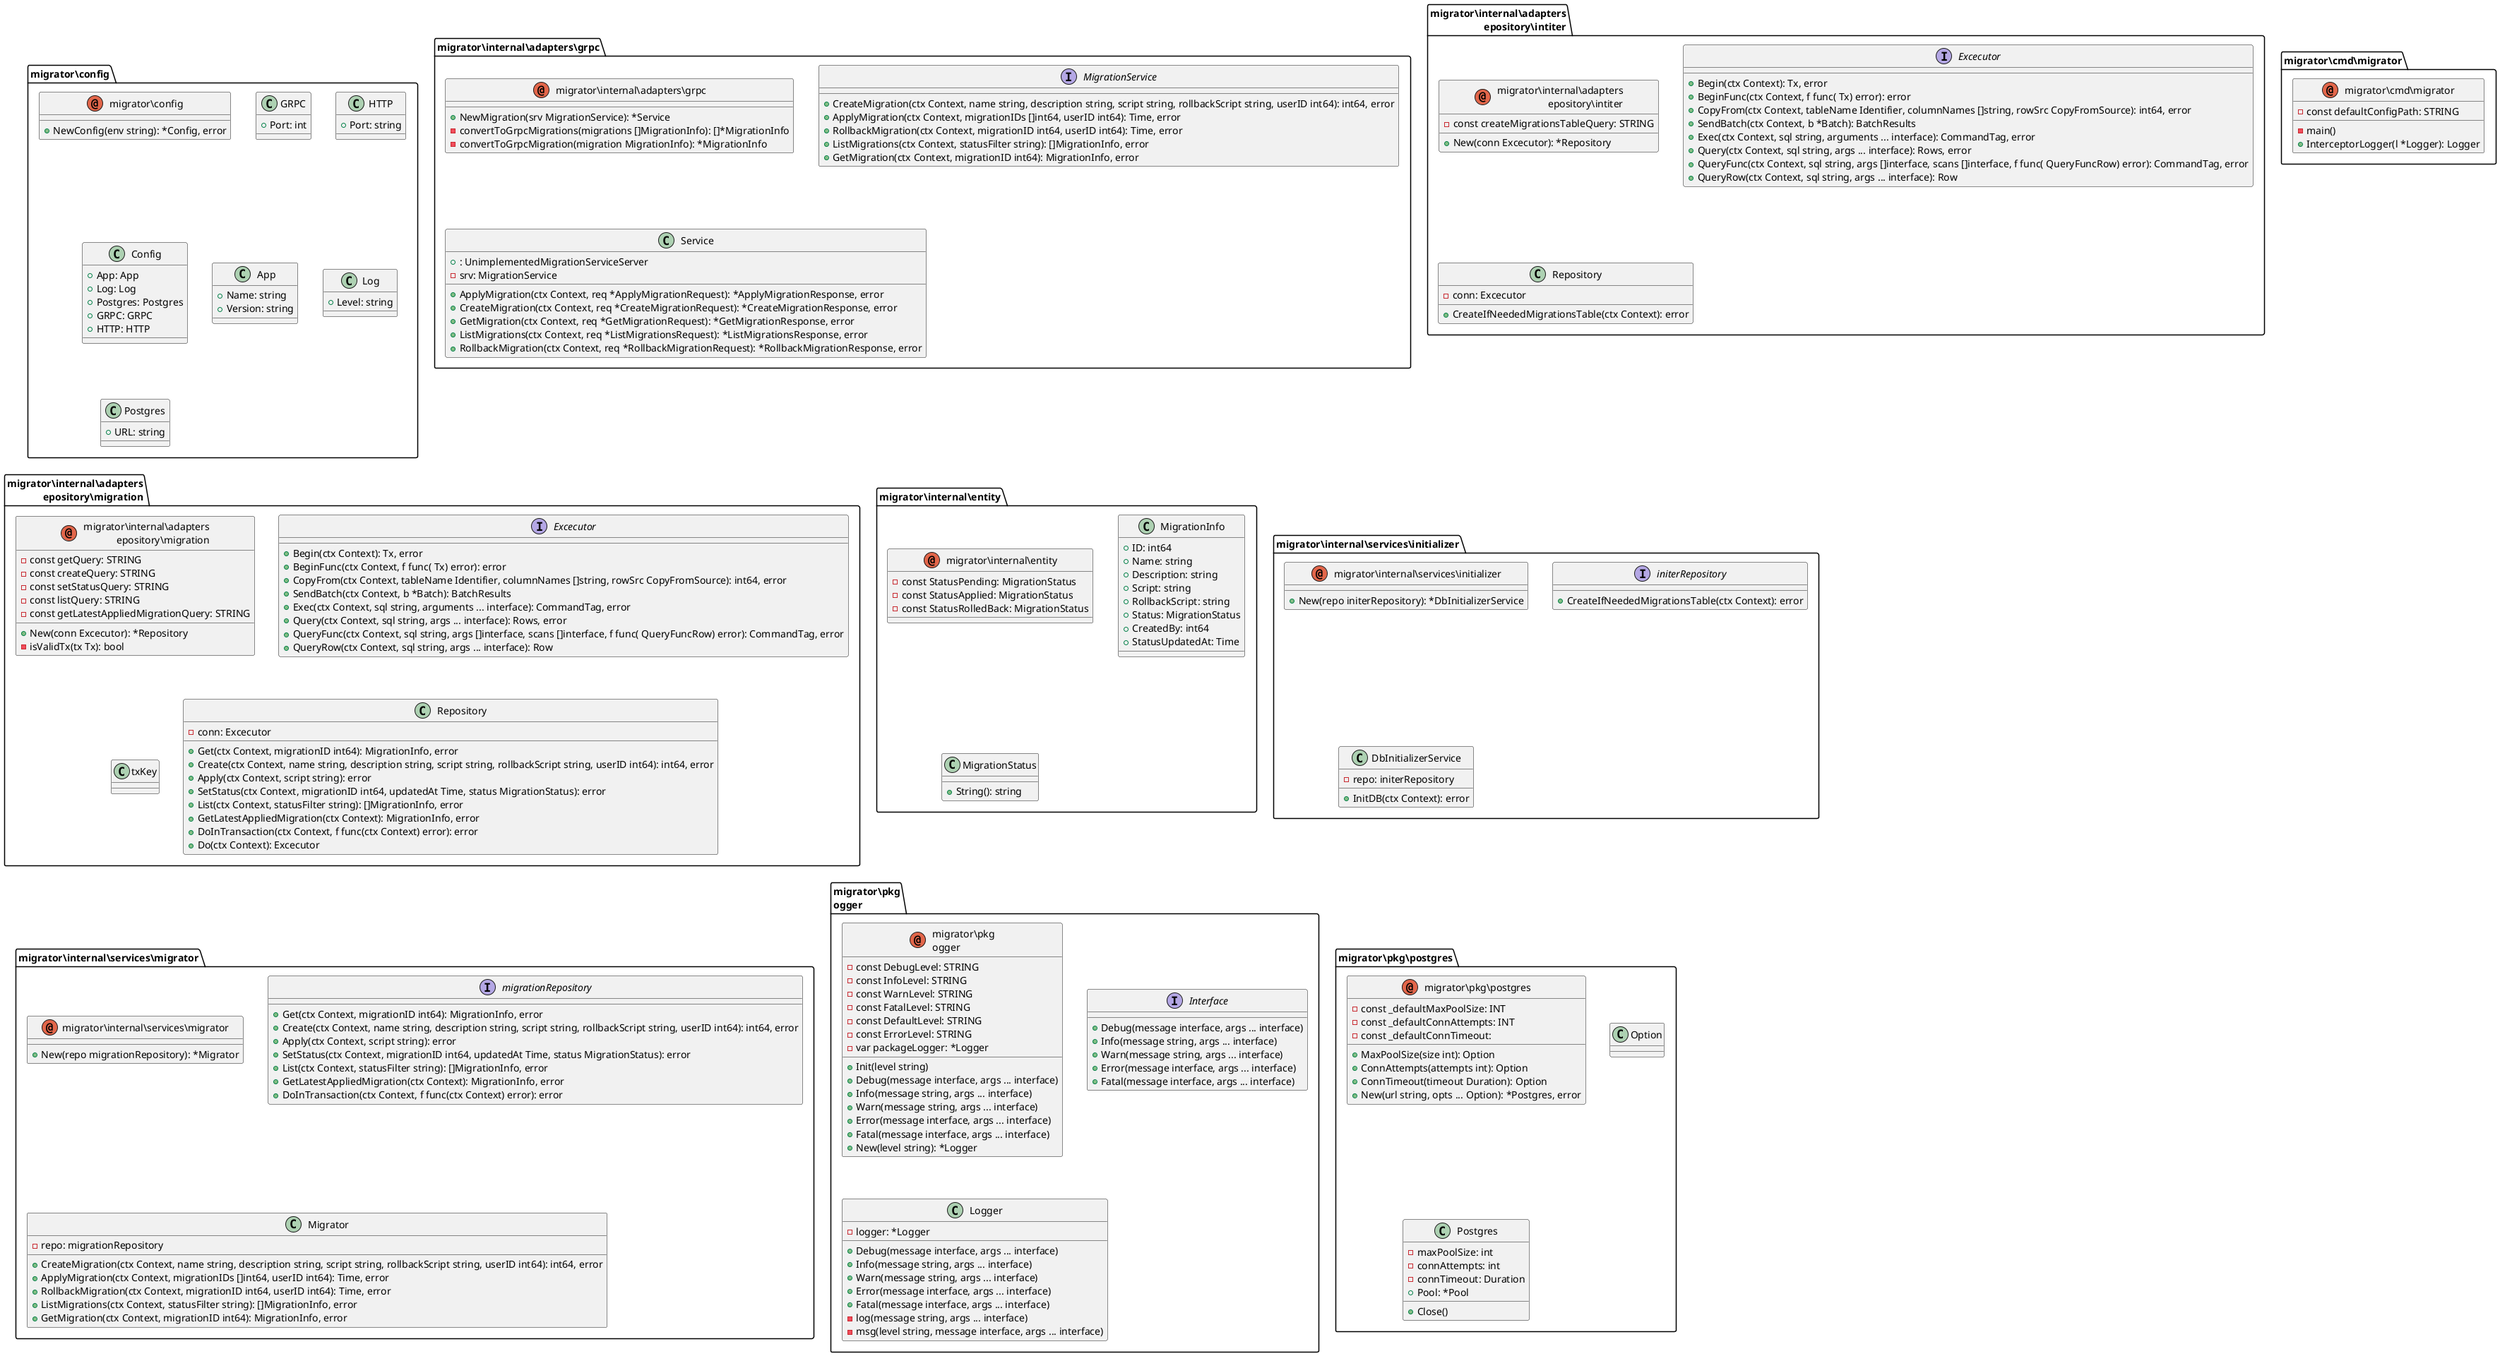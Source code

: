 @startuml
top to bottom direction

package migrator\cmd\migrator{
    annotation migrator\cmd\migrator {
        -const defaultConfigPath: STRING

        -main()
        +InterceptorLogger(l *Logger): Logger
    }
}
package migrator\config{
    annotation migrator\config {
        +NewConfig(env string): *Config, error
    }
    class GRPC  {
        +Port: int
    }
    class HTTP {
        +Port: string

    }
    class Config {
        +App: App
        +Log: Log
        +Postgres: Postgres
        +GRPC: GRPC
        +HTTP: HTTP

    }
    class App {
        +Name: string
        +Version: string

    }
    class Log {
        +Level: string

    }
    class Postgres {
        +URL: string
    }
}
package migrator\internal\adapters\grpc{
    annotation migrator\internal\adapters\grpc {
        +NewMigration(srv MigrationService): *Service
        -convertToGrpcMigrations(migrations []MigrationInfo): []*MigrationInfo
        -convertToGrpcMigration(migration MigrationInfo): *MigrationInfo
    }

    interface MigrationService{
        +CreateMigration(ctx Context, name string, description string, script string, rollbackScript string, userID int64): int64, error
        +ApplyMigration(ctx Context, migrationIDs []int64, userID int64): Time, error
        +RollbackMigration(ctx Context, migrationID int64, userID int64): Time, error
        +ListMigrations(ctx Context, statusFilter string): []MigrationInfo, error
        +GetMigration(ctx Context, migrationID int64): MigrationInfo, error
    }
    class Service {
        +: UnimplementedMigrationServiceServer
        -srv: MigrationService
        +ApplyMigration(ctx Context, req *ApplyMigrationRequest): *ApplyMigrationResponse, error
        +CreateMigration(ctx Context, req *CreateMigrationRequest): *CreateMigrationResponse, error
        +GetMigration(ctx Context, req *GetMigrationRequest): *GetMigrationResponse, error
        +ListMigrations(ctx Context, req *ListMigrationsRequest): *ListMigrationsResponse, error
        +RollbackMigration(ctx Context, req *RollbackMigrationRequest): *RollbackMigrationResponse, error
    }
}
package migrator\internal\adapters\repository\intiter{
    annotation migrator\internal\adapters\repository\intiter {
        -const createMigrationsTableQuery: STRING

        +New(conn Excecutor): *Repository
    }
    interface Excecutor{
        +Begin(ctx Context): Tx, error
        +BeginFunc(ctx Context, f func( Tx) error): error
        +CopyFrom(ctx Context, tableName Identifier, columnNames []string, rowSrc CopyFromSource): int64, error
        +SendBatch(ctx Context, b *Batch): BatchResults
        +Exec(ctx Context, sql string, arguments ... interface): CommandTag, error
        +Query(ctx Context, sql string, args ... interface): Rows, error
        +QueryFunc(ctx Context, sql string, args []interface, scans []interface, f func( QueryFuncRow) error): CommandTag, error
        +QueryRow(ctx Context, sql string, args ... interface): Row
    }
    class Repository {
        -conn: Excecutor
        +CreateIfNeededMigrationsTable(ctx Context): error
    }
}
package migrator\internal\adapters\repository\migration{
    annotation migrator\internal\adapters\repository\migration {
        -const getQuery: STRING
        -const createQuery: STRING
        -const setStatusQuery: STRING
        -const listQuery: STRING
        -const getLatestAppliedMigrationQuery: STRING

        +New(conn Excecutor): *Repository
        -isValidTx(tx Tx): bool
    }
    interface Excecutor{
        +Begin(ctx Context): Tx, error
        +BeginFunc(ctx Context, f func( Tx) error): error
        +CopyFrom(ctx Context, tableName Identifier, columnNames []string, rowSrc CopyFromSource): int64, error
        +SendBatch(ctx Context, b *Batch): BatchResults
        +Exec(ctx Context, sql string, arguments ... interface): CommandTag, error
        +Query(ctx Context, sql string, args ... interface): Rows, error
        +QueryFunc(ctx Context, sql string, args []interface, scans []interface, f func( QueryFuncRow) error): CommandTag, error
        +QueryRow(ctx Context, sql string, args ... interface): Row
    }
    class txKey {


    }
    class Repository {
        -conn: Excecutor
        +Get(ctx Context, migrationID int64): MigrationInfo, error
        +Create(ctx Context, name string, description string, script string, rollbackScript string, userID int64): int64, error
        +Apply(ctx Context, script string): error
        +SetStatus(ctx Context, migrationID int64, updatedAt Time, status MigrationStatus): error
        +List(ctx Context, statusFilter string): []MigrationInfo, error
        +GetLatestAppliedMigration(ctx Context): MigrationInfo, error
        +DoInTransaction(ctx Context, f func(ctx Context) error): error
        +Do(ctx Context): Excecutor
    }
}
package migrator\internal\entity{
    annotation migrator\internal\entity {
        -const StatusPending: MigrationStatus
        -const StatusApplied: MigrationStatus
        -const StatusRolledBack: MigrationStatus


    }
    class MigrationInfo {
        +ID: int64
        +Name: string
        +Description: string
        +Script: string
        +RollbackScript: string
        +Status: MigrationStatus
        +CreatedBy: int64
        +StatusUpdatedAt: Time

    }
    class MigrationStatus {

        +String(): string
    }
}
package migrator\internal\services\initializer{
    annotation migrator\internal\services\initializer {


        +New(repo initerRepository): *DbInitializerService
    }
    interface initerRepository{
        +CreateIfNeededMigrationsTable(ctx Context): error
    }
    class DbInitializerService {
        -repo: initerRepository
        +InitDB(ctx Context): error
    }
}
package migrator\internal\services\migrator{
    annotation migrator\internal\services\migrator {


        +New(repo migrationRepository): *Migrator
    }
    interface migrationRepository{
        +Get(ctx Context, migrationID int64): MigrationInfo, error
        +Create(ctx Context, name string, description string, script string, rollbackScript string, userID int64): int64, error
        +Apply(ctx Context, script string): error
        +SetStatus(ctx Context, migrationID int64, updatedAt Time, status MigrationStatus): error
        +List(ctx Context, statusFilter string): []MigrationInfo, error
        +GetLatestAppliedMigration(ctx Context): MigrationInfo, error
        +DoInTransaction(ctx Context, f func(ctx Context) error): error
    }
    class Migrator {
        -repo: migrationRepository
        +CreateMigration(ctx Context, name string, description string, script string, rollbackScript string, userID int64): int64, error
        +ApplyMigration(ctx Context, migrationIDs []int64, userID int64): Time, error
        +RollbackMigration(ctx Context, migrationID int64, userID int64): Time, error
        +ListMigrations(ctx Context, statusFilter string): []MigrationInfo, error
        +GetMigration(ctx Context, migrationID int64): MigrationInfo, error
    }
}
package migrator\pkg\logger{
    annotation migrator\pkg\logger {
        -const DebugLevel: STRING
        -const InfoLevel: STRING
        -const WarnLevel: STRING
        -const FatalLevel: STRING
        -const DefaultLevel: STRING
        -const ErrorLevel: STRING
        -var packageLogger: *Logger
        +Init(level string)
        +Debug(message interface, args ... interface)
        +Info(message string, args ... interface)
        +Warn(message string, args ... interface)
        +Error(message interface, args ... interface)
        +Fatal(message interface, args ... interface)
        +New(level string): *Logger
    }
    interface Interface{
        +Debug(message interface, args ... interface)
        +Info(message string, args ... interface)
        +Warn(message string, args ... interface)
        +Error(message interface, args ... interface)
        +Fatal(message interface, args ... interface)
    }
    class Logger {
        -logger: *Logger
        +Debug(message interface, args ... interface)
        +Info(message string, args ... interface)
        +Warn(message string, args ... interface)
        +Error(message interface, args ... interface)
        +Fatal(message interface, args ... interface)
        -log(message string, args ... interface)
        -msg(level string, message interface, args ... interface)
    }
}
package migrator\pkg\postgres{
    annotation migrator\pkg\postgres {
        -const _defaultMaxPoolSize: INT
        -const _defaultConnAttempts: INT
        -const _defaultConnTimeout:

        +MaxPoolSize(size int): Option
        +ConnAttempts(attempts int): Option
        +ConnTimeout(timeout Duration): Option
        +New(url string, opts ... Option): *Postgres, error
    }
    class Option {


    }
    class Postgres {
        -maxPoolSize: int
        -connAttempts: int
        -connTimeout: Duration
        +Pool: *Pool
        +Close()
    }
}

@enduml